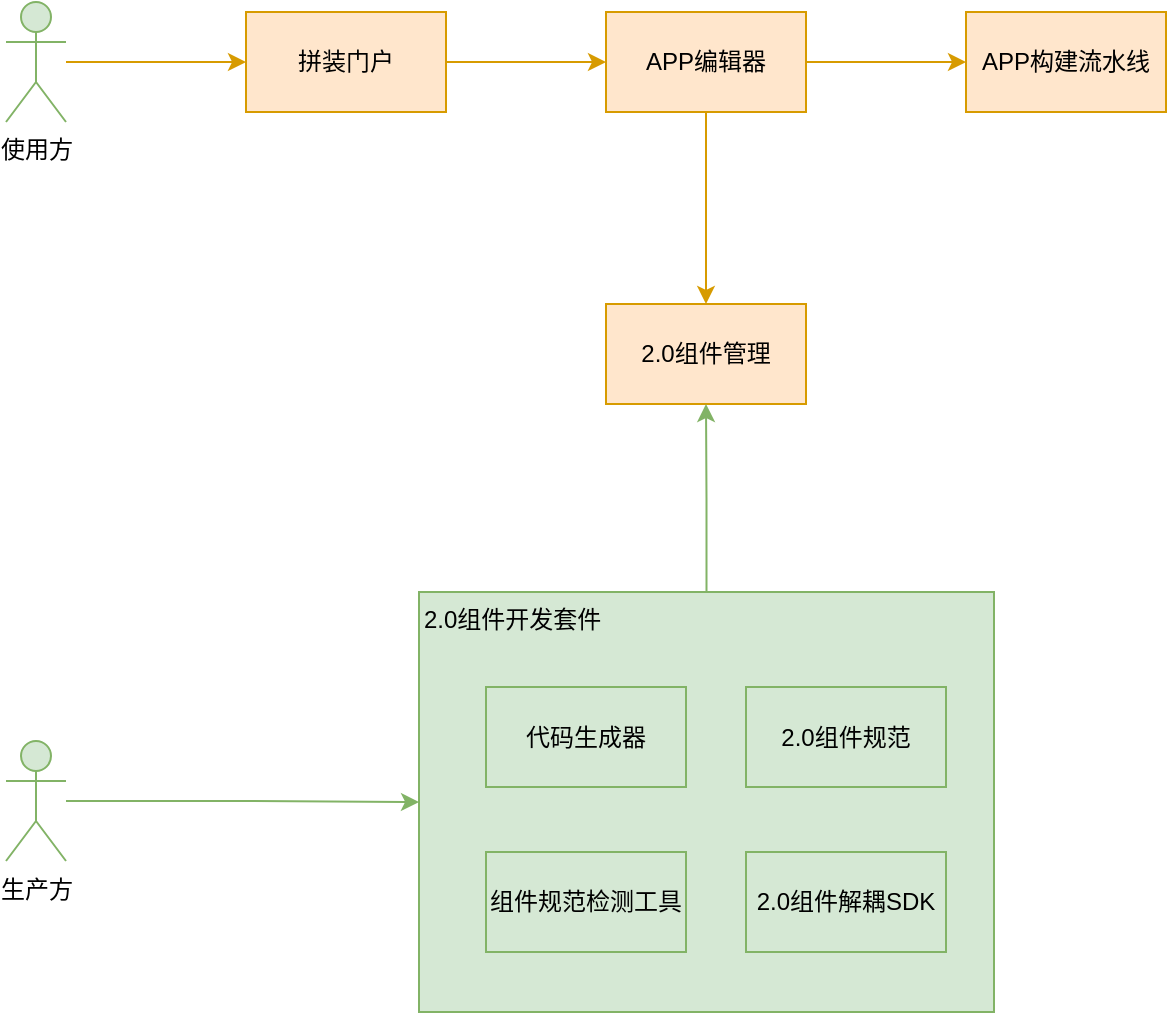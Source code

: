 <mxfile version="21.2.9" type="github">
  <diagram name="第 1 页" id="fNABdmpVmvpWTM05Uc5Q">
    <mxGraphModel dx="1434" dy="908" grid="1" gridSize="10" guides="1" tooltips="1" connect="1" arrows="1" fold="1" page="1" pageScale="1" pageWidth="827" pageHeight="1169" math="0" shadow="0">
      <root>
        <mxCell id="0" />
        <mxCell id="1" parent="0" />
        <mxCell id="Y-t7St30MuHWzx6zsNk3-5" style="edgeStyle=orthogonalEdgeStyle;rounded=0;orthogonalLoop=1;jettySize=auto;html=1;entryX=0;entryY=0.5;entryDx=0;entryDy=0;fillColor=#ffe6cc;strokeColor=#d79b00;" edge="1" parent="1" source="Y-t7St30MuHWzx6zsNk3-1" target="Y-t7St30MuHWzx6zsNk3-4">
          <mxGeometry relative="1" as="geometry" />
        </mxCell>
        <mxCell id="Y-t7St30MuHWzx6zsNk3-1" value="拼装门户" style="rounded=0;whiteSpace=wrap;html=1;fillColor=#ffe6cc;strokeColor=#d79b00;" vertex="1" parent="1">
          <mxGeometry x="210" y="240" width="100" height="50" as="geometry" />
        </mxCell>
        <mxCell id="Y-t7St30MuHWzx6zsNk3-3" style="edgeStyle=orthogonalEdgeStyle;rounded=0;orthogonalLoop=1;jettySize=auto;html=1;entryX=0;entryY=0.5;entryDx=0;entryDy=0;fillColor=#ffe6cc;strokeColor=#d79b00;" edge="1" parent="1" source="Y-t7St30MuHWzx6zsNk3-2" target="Y-t7St30MuHWzx6zsNk3-1">
          <mxGeometry relative="1" as="geometry" />
        </mxCell>
        <mxCell id="Y-t7St30MuHWzx6zsNk3-2" value="使用方" style="shape=umlActor;verticalLabelPosition=bottom;verticalAlign=top;html=1;outlineConnect=0;fillColor=#d5e8d4;strokeColor=#82b366;" vertex="1" parent="1">
          <mxGeometry x="90" y="235" width="30" height="60" as="geometry" />
        </mxCell>
        <mxCell id="Y-t7St30MuHWzx6zsNk3-8" style="edgeStyle=orthogonalEdgeStyle;rounded=0;orthogonalLoop=1;jettySize=auto;html=1;fillColor=#ffe6cc;strokeColor=#d79b00;" edge="1" parent="1" source="Y-t7St30MuHWzx6zsNk3-4" target="Y-t7St30MuHWzx6zsNk3-7">
          <mxGeometry relative="1" as="geometry" />
        </mxCell>
        <mxCell id="Y-t7St30MuHWzx6zsNk3-12" style="edgeStyle=orthogonalEdgeStyle;rounded=0;orthogonalLoop=1;jettySize=auto;html=1;entryX=0;entryY=0.5;entryDx=0;entryDy=0;fillColor=#ffe6cc;strokeColor=#d79b00;" edge="1" parent="1" source="Y-t7St30MuHWzx6zsNk3-4" target="Y-t7St30MuHWzx6zsNk3-11">
          <mxGeometry relative="1" as="geometry" />
        </mxCell>
        <mxCell id="Y-t7St30MuHWzx6zsNk3-4" value="APP编辑器" style="rounded=0;whiteSpace=wrap;html=1;fillColor=#ffe6cc;strokeColor=#d79b00;" vertex="1" parent="1">
          <mxGeometry x="390" y="240" width="100" height="50" as="geometry" />
        </mxCell>
        <mxCell id="Y-t7St30MuHWzx6zsNk3-7" value="2.0组件管理" style="rounded=0;whiteSpace=wrap;html=1;fillColor=#ffe6cc;strokeColor=#d79b00;" vertex="1" parent="1">
          <mxGeometry x="390" y="386" width="100" height="50" as="geometry" />
        </mxCell>
        <mxCell id="Y-t7St30MuHWzx6zsNk3-11" value="APP构建流水线" style="rounded=0;whiteSpace=wrap;html=1;fillColor=#ffe6cc;strokeColor=#d79b00;" vertex="1" parent="1">
          <mxGeometry x="570" y="240" width="100" height="50" as="geometry" />
        </mxCell>
        <mxCell id="Y-t7St30MuHWzx6zsNk3-19" style="edgeStyle=orthogonalEdgeStyle;rounded=0;orthogonalLoop=1;jettySize=auto;html=1;entryX=0;entryY=0.5;entryDx=0;entryDy=0;fillColor=#d5e8d4;strokeColor=#82b366;" edge="1" parent="1" source="Y-t7St30MuHWzx6zsNk3-15" target="Y-t7St30MuHWzx6zsNk3-16">
          <mxGeometry relative="1" as="geometry" />
        </mxCell>
        <mxCell id="Y-t7St30MuHWzx6zsNk3-15" value="生产方" style="shape=umlActor;verticalLabelPosition=bottom;verticalAlign=top;html=1;outlineConnect=0;fillColor=#d5e8d4;strokeColor=#82b366;" vertex="1" parent="1">
          <mxGeometry x="90" y="604.5" width="30" height="60" as="geometry" />
        </mxCell>
        <mxCell id="Y-t7St30MuHWzx6zsNk3-17" style="edgeStyle=orthogonalEdgeStyle;rounded=0;orthogonalLoop=1;jettySize=auto;html=1;entryX=0.5;entryY=1;entryDx=0;entryDy=0;fillColor=#d5e8d4;strokeColor=#82b366;" edge="1" parent="1" source="Y-t7St30MuHWzx6zsNk3-16" target="Y-t7St30MuHWzx6zsNk3-7">
          <mxGeometry relative="1" as="geometry" />
        </mxCell>
        <mxCell id="Y-t7St30MuHWzx6zsNk3-16" value="2.0组件开发套件" style="rounded=0;whiteSpace=wrap;html=1;align=left;verticalAlign=top;fillColor=#d5e8d4;strokeColor=#82b366;" vertex="1" parent="1">
          <mxGeometry x="296.5" y="530" width="287.5" height="210" as="geometry" />
        </mxCell>
        <mxCell id="Y-t7St30MuHWzx6zsNk3-20" value="代码生成器" style="rounded=0;whiteSpace=wrap;html=1;fillColor=#d5e8d4;strokeColor=#82b366;" vertex="1" parent="1">
          <mxGeometry x="330" y="577.5" width="100" height="50" as="geometry" />
        </mxCell>
        <mxCell id="Y-t7St30MuHWzx6zsNk3-21" value="2.0组件规范" style="rounded=0;whiteSpace=wrap;html=1;fillColor=#d5e8d4;strokeColor=#82b366;" vertex="1" parent="1">
          <mxGeometry x="460" y="577.5" width="100" height="50" as="geometry" />
        </mxCell>
        <mxCell id="Y-t7St30MuHWzx6zsNk3-22" value="组件规范检测工具" style="rounded=0;whiteSpace=wrap;html=1;fillColor=#d5e8d4;strokeColor=#82b366;" vertex="1" parent="1">
          <mxGeometry x="330" y="660" width="100" height="50" as="geometry" />
        </mxCell>
        <mxCell id="Y-t7St30MuHWzx6zsNk3-23" value="2.0组件解耦SDK" style="rounded=0;whiteSpace=wrap;html=1;fillColor=#d5e8d4;strokeColor=#82b366;" vertex="1" parent="1">
          <mxGeometry x="460" y="660" width="100" height="50" as="geometry" />
        </mxCell>
      </root>
    </mxGraphModel>
  </diagram>
</mxfile>
